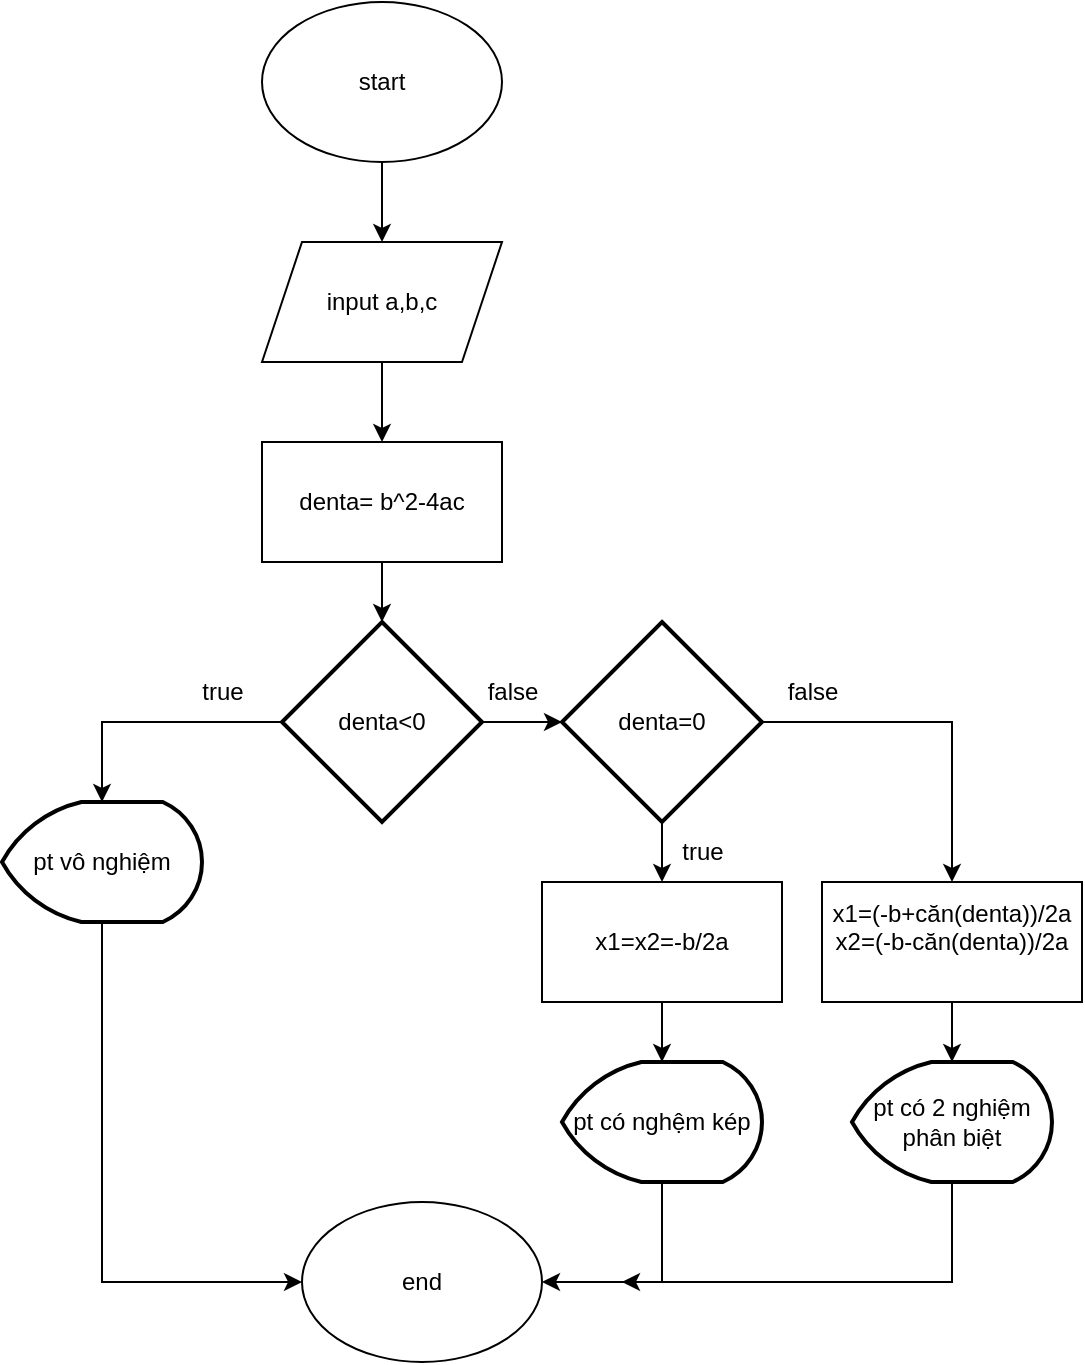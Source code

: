 <mxfile version="25.0.2">
  <diagram id="C5RBs43oDa-KdzZeNtuy" name="Page-1">
    <mxGraphModel dx="875" dy="598" grid="1" gridSize="10" guides="1" tooltips="1" connect="1" arrows="1" fold="1" page="1" pageScale="1" pageWidth="827" pageHeight="1169" math="0" shadow="0">
      <root>
        <mxCell id="WIyWlLk6GJQsqaUBKTNV-0" />
        <mxCell id="WIyWlLk6GJQsqaUBKTNV-1" parent="WIyWlLk6GJQsqaUBKTNV-0" />
        <mxCell id="XPjGz2nd4c44nC0LYBSg-3" value="" style="edgeStyle=orthogonalEdgeStyle;rounded=0;orthogonalLoop=1;jettySize=auto;html=1;" edge="1" parent="WIyWlLk6GJQsqaUBKTNV-1" source="XPjGz2nd4c44nC0LYBSg-0" target="XPjGz2nd4c44nC0LYBSg-2">
          <mxGeometry relative="1" as="geometry" />
        </mxCell>
        <mxCell id="XPjGz2nd4c44nC0LYBSg-0" value="start" style="ellipse;whiteSpace=wrap;html=1;" vertex="1" parent="WIyWlLk6GJQsqaUBKTNV-1">
          <mxGeometry x="360" y="40" width="120" height="80" as="geometry" />
        </mxCell>
        <mxCell id="XPjGz2nd4c44nC0LYBSg-1" value="end" style="ellipse;whiteSpace=wrap;html=1;" vertex="1" parent="WIyWlLk6GJQsqaUBKTNV-1">
          <mxGeometry x="380" y="640" width="120" height="80" as="geometry" />
        </mxCell>
        <mxCell id="XPjGz2nd4c44nC0LYBSg-5" value="" style="edgeStyle=orthogonalEdgeStyle;rounded=0;orthogonalLoop=1;jettySize=auto;html=1;" edge="1" parent="WIyWlLk6GJQsqaUBKTNV-1" source="XPjGz2nd4c44nC0LYBSg-2" target="XPjGz2nd4c44nC0LYBSg-4">
          <mxGeometry relative="1" as="geometry" />
        </mxCell>
        <mxCell id="XPjGz2nd4c44nC0LYBSg-2" value="input a,b,c" style="shape=parallelogram;perimeter=parallelogramPerimeter;whiteSpace=wrap;html=1;fixedSize=1;" vertex="1" parent="WIyWlLk6GJQsqaUBKTNV-1">
          <mxGeometry x="360" y="160" width="120" height="60" as="geometry" />
        </mxCell>
        <mxCell id="XPjGz2nd4c44nC0LYBSg-7" value="" style="edgeStyle=orthogonalEdgeStyle;rounded=0;orthogonalLoop=1;jettySize=auto;html=1;" edge="1" parent="WIyWlLk6GJQsqaUBKTNV-1" source="XPjGz2nd4c44nC0LYBSg-4" target="XPjGz2nd4c44nC0LYBSg-6">
          <mxGeometry relative="1" as="geometry" />
        </mxCell>
        <mxCell id="XPjGz2nd4c44nC0LYBSg-4" value="denta= b^2-4ac" style="rounded=0;whiteSpace=wrap;html=1;" vertex="1" parent="WIyWlLk6GJQsqaUBKTNV-1">
          <mxGeometry x="360" y="260" width="120" height="60" as="geometry" />
        </mxCell>
        <mxCell id="XPjGz2nd4c44nC0LYBSg-13" value="" style="edgeStyle=orthogonalEdgeStyle;rounded=0;orthogonalLoop=1;jettySize=auto;html=1;" edge="1" parent="WIyWlLk6GJQsqaUBKTNV-1" source="XPjGz2nd4c44nC0LYBSg-6">
          <mxGeometry relative="1" as="geometry">
            <mxPoint x="510" y="400" as="targetPoint" />
          </mxGeometry>
        </mxCell>
        <mxCell id="XPjGz2nd4c44nC0LYBSg-6" value="denta&amp;lt;0" style="strokeWidth=2;html=1;shape=mxgraph.flowchart.decision;whiteSpace=wrap;" vertex="1" parent="WIyWlLk6GJQsqaUBKTNV-1">
          <mxGeometry x="370" y="350" width="100" height="100" as="geometry" />
        </mxCell>
        <mxCell id="XPjGz2nd4c44nC0LYBSg-11" style="edgeStyle=orthogonalEdgeStyle;rounded=0;orthogonalLoop=1;jettySize=auto;html=1;exitX=0.5;exitY=1;exitDx=0;exitDy=0;exitPerimeter=0;entryX=0;entryY=0.5;entryDx=0;entryDy=0;" edge="1" parent="WIyWlLk6GJQsqaUBKTNV-1" source="XPjGz2nd4c44nC0LYBSg-8" target="XPjGz2nd4c44nC0LYBSg-1">
          <mxGeometry relative="1" as="geometry" />
        </mxCell>
        <mxCell id="XPjGz2nd4c44nC0LYBSg-8" value="pt vô nghiệm" style="strokeWidth=2;html=1;shape=mxgraph.flowchart.display;whiteSpace=wrap;" vertex="1" parent="WIyWlLk6GJQsqaUBKTNV-1">
          <mxGeometry x="230" y="440" width="100" height="60" as="geometry" />
        </mxCell>
        <mxCell id="XPjGz2nd4c44nC0LYBSg-9" style="edgeStyle=orthogonalEdgeStyle;rounded=0;orthogonalLoop=1;jettySize=auto;html=1;exitX=0;exitY=0.5;exitDx=0;exitDy=0;exitPerimeter=0;entryX=0.5;entryY=0;entryDx=0;entryDy=0;entryPerimeter=0;" edge="1" parent="WIyWlLk6GJQsqaUBKTNV-1" source="XPjGz2nd4c44nC0LYBSg-6" target="XPjGz2nd4c44nC0LYBSg-8">
          <mxGeometry relative="1" as="geometry" />
        </mxCell>
        <mxCell id="XPjGz2nd4c44nC0LYBSg-10" value="true" style="text;html=1;align=center;verticalAlign=middle;resizable=0;points=[];autosize=1;strokeColor=none;fillColor=none;" vertex="1" parent="WIyWlLk6GJQsqaUBKTNV-1">
          <mxGeometry x="320" y="370" width="40" height="30" as="geometry" />
        </mxCell>
        <mxCell id="XPjGz2nd4c44nC0LYBSg-18" value="" style="edgeStyle=orthogonalEdgeStyle;rounded=0;orthogonalLoop=1;jettySize=auto;html=1;" edge="1" parent="WIyWlLk6GJQsqaUBKTNV-1" source="XPjGz2nd4c44nC0LYBSg-14" target="XPjGz2nd4c44nC0LYBSg-17">
          <mxGeometry relative="1" as="geometry" />
        </mxCell>
        <mxCell id="XPjGz2nd4c44nC0LYBSg-25" style="edgeStyle=orthogonalEdgeStyle;rounded=0;orthogonalLoop=1;jettySize=auto;html=1;exitX=1;exitY=0.5;exitDx=0;exitDy=0;exitPerimeter=0;entryX=0.5;entryY=0;entryDx=0;entryDy=0;" edge="1" parent="WIyWlLk6GJQsqaUBKTNV-1" source="XPjGz2nd4c44nC0LYBSg-14" target="XPjGz2nd4c44nC0LYBSg-24">
          <mxGeometry relative="1" as="geometry" />
        </mxCell>
        <mxCell id="XPjGz2nd4c44nC0LYBSg-14" value="denta=0" style="strokeWidth=2;html=1;shape=mxgraph.flowchart.decision;whiteSpace=wrap;" vertex="1" parent="WIyWlLk6GJQsqaUBKTNV-1">
          <mxGeometry x="510" y="350" width="100" height="100" as="geometry" />
        </mxCell>
        <mxCell id="XPjGz2nd4c44nC0LYBSg-15" value="false" style="text;html=1;align=center;verticalAlign=middle;resizable=0;points=[];autosize=1;strokeColor=none;fillColor=none;" vertex="1" parent="WIyWlLk6GJQsqaUBKTNV-1">
          <mxGeometry x="460" y="370" width="50" height="30" as="geometry" />
        </mxCell>
        <mxCell id="XPjGz2nd4c44nC0LYBSg-22" value="" style="edgeStyle=orthogonalEdgeStyle;rounded=0;orthogonalLoop=1;jettySize=auto;html=1;" edge="1" parent="WIyWlLk6GJQsqaUBKTNV-1" source="XPjGz2nd4c44nC0LYBSg-17" target="XPjGz2nd4c44nC0LYBSg-21">
          <mxGeometry relative="1" as="geometry" />
        </mxCell>
        <mxCell id="XPjGz2nd4c44nC0LYBSg-17" value="x1=x2=-b/2a" style="rounded=0;whiteSpace=wrap;html=1;" vertex="1" parent="WIyWlLk6GJQsqaUBKTNV-1">
          <mxGeometry x="500" y="480" width="120" height="60" as="geometry" />
        </mxCell>
        <mxCell id="XPjGz2nd4c44nC0LYBSg-19" value="true" style="text;html=1;align=center;verticalAlign=middle;resizable=0;points=[];autosize=1;strokeColor=none;fillColor=none;" vertex="1" parent="WIyWlLk6GJQsqaUBKTNV-1">
          <mxGeometry x="560" y="450" width="40" height="30" as="geometry" />
        </mxCell>
        <mxCell id="XPjGz2nd4c44nC0LYBSg-20" value="false" style="text;html=1;align=center;verticalAlign=middle;resizable=0;points=[];autosize=1;strokeColor=none;fillColor=none;" vertex="1" parent="WIyWlLk6GJQsqaUBKTNV-1">
          <mxGeometry x="610" y="370" width="50" height="30" as="geometry" />
        </mxCell>
        <mxCell id="XPjGz2nd4c44nC0LYBSg-23" style="edgeStyle=orthogonalEdgeStyle;rounded=0;orthogonalLoop=1;jettySize=auto;html=1;exitX=0.5;exitY=1;exitDx=0;exitDy=0;exitPerimeter=0;entryX=1;entryY=0.5;entryDx=0;entryDy=0;" edge="1" parent="WIyWlLk6GJQsqaUBKTNV-1" source="XPjGz2nd4c44nC0LYBSg-21" target="XPjGz2nd4c44nC0LYBSg-1">
          <mxGeometry relative="1" as="geometry" />
        </mxCell>
        <mxCell id="XPjGz2nd4c44nC0LYBSg-21" value="pt có nghệm kép" style="strokeWidth=2;html=1;shape=mxgraph.flowchart.display;whiteSpace=wrap;" vertex="1" parent="WIyWlLk6GJQsqaUBKTNV-1">
          <mxGeometry x="510" y="570" width="100" height="60" as="geometry" />
        </mxCell>
        <mxCell id="XPjGz2nd4c44nC0LYBSg-28" value="" style="edgeStyle=orthogonalEdgeStyle;rounded=0;orthogonalLoop=1;jettySize=auto;html=1;" edge="1" parent="WIyWlLk6GJQsqaUBKTNV-1" source="XPjGz2nd4c44nC0LYBSg-24" target="XPjGz2nd4c44nC0LYBSg-26">
          <mxGeometry relative="1" as="geometry" />
        </mxCell>
        <mxCell id="XPjGz2nd4c44nC0LYBSg-24" value="x1=(-b+căn(denta))/2a&lt;div&gt;x2=(-b-căn(denta))/2a&lt;div&gt;&lt;br&gt;&lt;/div&gt;&lt;/div&gt;" style="rounded=0;whiteSpace=wrap;html=1;" vertex="1" parent="WIyWlLk6GJQsqaUBKTNV-1">
          <mxGeometry x="640" y="480" width="130" height="60" as="geometry" />
        </mxCell>
        <mxCell id="XPjGz2nd4c44nC0LYBSg-27" style="edgeStyle=orthogonalEdgeStyle;rounded=0;orthogonalLoop=1;jettySize=auto;html=1;exitX=0.5;exitY=1;exitDx=0;exitDy=0;exitPerimeter=0;" edge="1" parent="WIyWlLk6GJQsqaUBKTNV-1" source="XPjGz2nd4c44nC0LYBSg-26">
          <mxGeometry relative="1" as="geometry">
            <mxPoint x="540" y="680" as="targetPoint" />
            <Array as="points">
              <mxPoint x="705" y="680" />
            </Array>
          </mxGeometry>
        </mxCell>
        <mxCell id="XPjGz2nd4c44nC0LYBSg-26" value="pt có 2 nghiệm phân biệt" style="strokeWidth=2;html=1;shape=mxgraph.flowchart.display;whiteSpace=wrap;" vertex="1" parent="WIyWlLk6GJQsqaUBKTNV-1">
          <mxGeometry x="655" y="570" width="100" height="60" as="geometry" />
        </mxCell>
      </root>
    </mxGraphModel>
  </diagram>
</mxfile>
